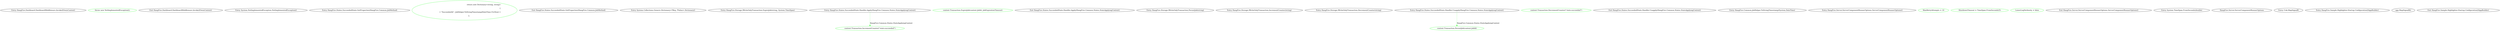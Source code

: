 digraph  {
m0_2 [cluster="HangFire.Dashboard.DashboardMiddleware.Invoke(IOwinContext)", file="DashboardMiddleware.cs", label="Entry HangFire.Dashboard.DashboardMiddleware.Invoke(IOwinContext)", span="12-12"];
m0_3 [cluster="HangFire.Dashboard.DashboardMiddleware.Invoke(IOwinContext)", color=green, community=0, file="DashboardMiddleware.cs", label="throw new NotImplementedException();", prediction=0, span="14-14"];
m0_4 [cluster="HangFire.Dashboard.DashboardMiddleware.Invoke(IOwinContext)", file="DashboardMiddleware.cs", label="Exit HangFire.Dashboard.DashboardMiddleware.Invoke(IOwinContext)", span="12-12"];
m0_5 [cluster="System.NotImplementedException.NotImplementedException()", file="DashboardMiddleware.cs", label="Entry System.NotImplementedException.NotImplementedException()", span="0-0"];
m4_0 [cluster="HangFire.States.SucceededState.GetProperties(HangFire.Common.JobMethod)", file="EmbeddedResourceDispatcher.cs", label="Entry HangFire.States.SucceededState.GetProperties(HangFire.Common.JobMethod)", span="30-30"];
m4_1 [cluster="HangFire.States.SucceededState.GetProperties(HangFire.Common.JobMethod)", color=green, community=0, file="EmbeddedResourceDispatcher.cs", label="return new Dictionary<string, string>\r\n                {\r\n                    { ''SucceededAt'', JobHelper.ToStringTimestamp(DateTime.UtcNow) }\r\n                };", prediction=1, span="32-35"];
m4_2 [cluster="HangFire.States.SucceededState.GetProperties(HangFire.Common.JobMethod)", file="EmbeddedResourceDispatcher.cs", label="Exit HangFire.States.SucceededState.GetProperties(HangFire.Common.JobMethod)", span="30-30"];
m4_3 [cluster="System.Collections.Generic.Dictionary<TKey, TValue>.Dictionary()", file="EmbeddedResourceDispatcher.cs", label="Entry System.Collections.Generic.Dictionary<TKey, TValue>.Dictionary()", span="0-0"];
m4_9 [cluster="HangFire.Storage.IWriteOnlyTransaction.ExpireJob(string, System.TimeSpan)", file="EmbeddedResourceDispatcher.cs", label="Entry HangFire.Storage.IWriteOnlyTransaction.ExpireJob(string, System.TimeSpan)", span="10-10"];
m4_5 [cluster="HangFire.States.SucceededState.Handler.Apply(HangFire.Common.States.StateApplyingContext)", file="EmbeddedResourceDispatcher.cs", label="Entry HangFire.States.SucceededState.Handler.Apply(HangFire.Common.States.StateApplyingContext)", span="40-40"];
m4_6 [cluster="HangFire.States.SucceededState.Handler.Apply(HangFire.Common.States.StateApplyingContext)", color=green, community=0, file="EmbeddedResourceDispatcher.cs", label="context.Transaction.ExpireJob(context.JobId, JobExpirationTimeout)", prediction=2, span="42-42"];
m4_7 [cluster="HangFire.States.SucceededState.Handler.Apply(HangFire.Common.States.StateApplyingContext)", color=green, community=0, file="EmbeddedResourceDispatcher.cs", label="context.Transaction.IncrementCounter(''stats:succeeded'')", prediction=3, span="43-43"];
m4_8 [cluster="HangFire.States.SucceededState.Handler.Apply(HangFire.Common.States.StateApplyingContext)", file="EmbeddedResourceDispatcher.cs", label="Exit HangFire.States.SucceededState.Handler.Apply(HangFire.Common.States.StateApplyingContext)", span="40-40"];
m4_16 [cluster="HangFire.Storage.IWriteOnlyTransaction.PersistJob(string)", file="EmbeddedResourceDispatcher.cs", label="Entry HangFire.Storage.IWriteOnlyTransaction.PersistJob(string)", span="11-11"];
m4_10 [cluster="HangFire.Storage.IWriteOnlyTransaction.IncrementCounter(string)", file="EmbeddedResourceDispatcher.cs", label="Entry HangFire.Storage.IWriteOnlyTransaction.IncrementCounter(string)", span="19-19"];
m4_15 [cluster="HangFire.Storage.IWriteOnlyTransaction.DecrementCounter(string)", file="EmbeddedResourceDispatcher.cs", label="Entry HangFire.Storage.IWriteOnlyTransaction.DecrementCounter(string)", span="21-21"];
m4_11 [cluster="HangFire.States.SucceededState.Handler.Unapply(HangFire.Common.States.StateApplyingContext)", file="EmbeddedResourceDispatcher.cs", label="Entry HangFire.States.SucceededState.Handler.Unapply(HangFire.Common.States.StateApplyingContext)", span="46-46"];
m4_12 [cluster="HangFire.States.SucceededState.Handler.Unapply(HangFire.Common.States.StateApplyingContext)", color=green, community=0, file="EmbeddedResourceDispatcher.cs", label="context.Transaction.DecrementCounter(''stats:succeeded'')", prediction=4, span="48-48"];
m4_13 [cluster="HangFire.States.SucceededState.Handler.Unapply(HangFire.Common.States.StateApplyingContext)", color=green, community=0, file="EmbeddedResourceDispatcher.cs", label="context.Transaction.PersistJob(context.JobId)", prediction=5, span="49-49"];
m4_14 [cluster="HangFire.States.SucceededState.Handler.Unapply(HangFire.Common.States.StateApplyingContext)", file="EmbeddedResourceDispatcher.cs", label="Exit HangFire.States.SucceededState.Handler.Unapply(HangFire.Common.States.StateApplyingContext)", span="46-46"];
m4_4 [cluster="HangFire.Common.JobHelper.ToStringTimestamp(System.DateTime)", file="EmbeddedResourceDispatcher.cs", label="Entry HangFire.Common.JobHelper.ToStringTimestamp(System.DateTime)", span="46-46"];
m5_0 [cluster="HangFire.Server.ServerComponentRunnerOptions.ServerComponentRunnerOptions()", file="GlobalDashboardRoutes.cs", label="Entry HangFire.Server.ServerComponentRunnerOptions.ServerComponentRunnerOptions()", span="24-24"];
m5_1 [cluster="HangFire.Server.ServerComponentRunnerOptions.ServerComponentRunnerOptions()", color=green, community=0, file="GlobalDashboardRoutes.cs", label="MaxRetryAttempts = 10", prediction=6, span="26-26"];
m5_2 [cluster="HangFire.Server.ServerComponentRunnerOptions.ServerComponentRunnerOptions()", color=green, community=0, file="GlobalDashboardRoutes.cs", label="ShutdownTimeout = TimeSpan.FromSeconds(5)", prediction=7, span="27-27"];
m5_3 [cluster="HangFire.Server.ServerComponentRunnerOptions.ServerComponentRunnerOptions()", color=green, community=0, file="GlobalDashboardRoutes.cs", label="LowerLogVerbosity = false", prediction=8, span="28-28"];
m5_4 [cluster="HangFire.Server.ServerComponentRunnerOptions.ServerComponentRunnerOptions()", file="GlobalDashboardRoutes.cs", label="Exit HangFire.Server.ServerComponentRunnerOptions.ServerComponentRunnerOptions()", span="24-24"];
m5_5 [cluster="System.TimeSpan.FromSeconds(double)", file="GlobalDashboardRoutes.cs", label="Entry System.TimeSpan.FromSeconds(double)", span="0-0"];
m5_6 [file="GlobalDashboardRoutes.cs", label="HangFire.Server.ServerComponentRunnerOptions", span=""];
m13_3 [cluster="Unk.MapSignalR", file="Startup.cs", label="Entry Unk.MapSignalR", span=""];
m13_0 [cluster="HangFire.Sample.Highlighter.Startup.Configuration(IAppBuilder)", file="Startup.cs", label="Entry HangFire.Sample.Highlighter.Startup.Configuration(IAppBuilder)", span="10-10"];
m13_1 [cluster="HangFire.Sample.Highlighter.Startup.Configuration(IAppBuilder)", file="Startup.cs", label="app.MapSignalR()", span="12-12"];
m13_2 [cluster="HangFire.Sample.Highlighter.Startup.Configuration(IAppBuilder)", file="Startup.cs", label="Exit HangFire.Sample.Highlighter.Startup.Configuration(IAppBuilder)", span="10-10"];
m4_5 -> m4_7  [color=green, key=1, label="HangFire.Common.States.StateApplyingContext", style=dashed];
m4_11 -> m4_13  [color=green, key=1, label="HangFire.Common.States.StateApplyingContext", style=dashed];
}
